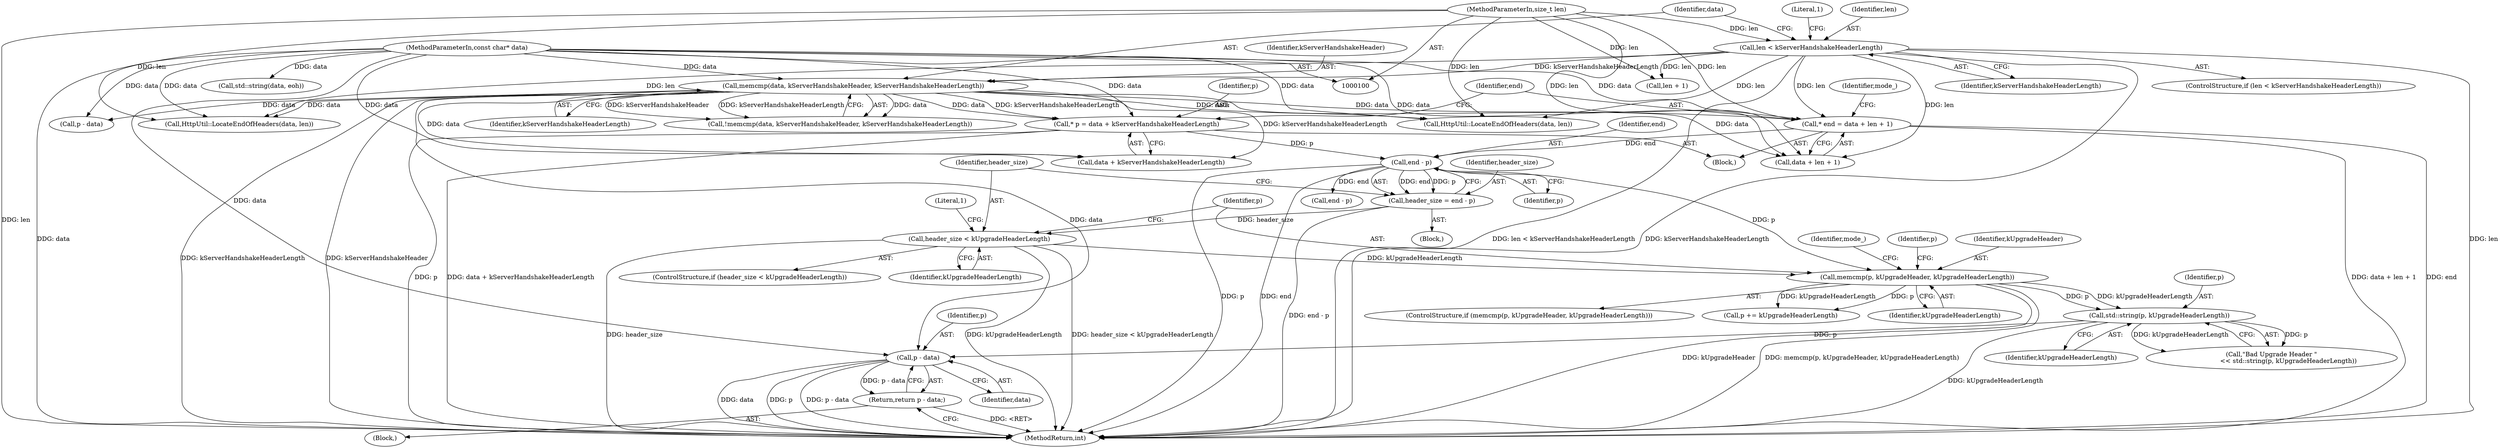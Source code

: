 digraph "1_Chrome_511d0a0a31a54e0cc0f15cb1b977dc9f9b20f0d3_4@pointer" {
"1000192" [label="(Call,p - data)"];
"1000188" [label="(Call,std::string(p, kUpgradeHeaderLength))"];
"1000175" [label="(Call,memcmp(p, kUpgradeHeader, kUpgradeHeaderLength))"];
"1000164" [label="(Call,end - p)"];
"1000149" [label="(Call,* end = data + len + 1)"];
"1000101" [label="(MethodParameterIn,const char* data)"];
"1000117" [label="(Call,memcmp(data, kServerHandshakeHeader, kServerHandshakeHeaderLength))"];
"1000108" [label="(Call,len < kServerHandshakeHeaderLength)"];
"1000102" [label="(MethodParameterIn,size_t len)"];
"1000143" [label="(Call,* p = data + kServerHandshakeHeaderLength)"];
"1000168" [label="(Call,header_size < kUpgradeHeaderLength)"];
"1000162" [label="(Call,header_size = end - p)"];
"1000191" [label="(Return,return p - data;)"];
"1000167" [label="(ControlStructure,if (header_size < kUpgradeHeaderLength))"];
"1000145" [label="(Call,data + kServerHandshakeHeaderLength)"];
"1000173" [label="(Literal,1)"];
"1000179" [label="(Block,)"];
"1000168" [label="(Call,header_size < kUpgradeHeaderLength)"];
"1000117" [label="(Call,memcmp(data, kServerHandshakeHeader, kServerHandshakeHeaderLength))"];
"1000169" [label="(Identifier,header_size)"];
"1000103" [label="(Block,)"];
"1000151" [label="(Call,data + len + 1)"];
"1000237" [label="(Call,HttpUtil::LocateEndOfHeaders(data, len))"];
"1000102" [label="(MethodParameterIn,size_t len)"];
"1000189" [label="(Identifier,p)"];
"1000143" [label="(Call,* p = data + kServerHandshakeHeaderLength)"];
"1000118" [label="(Identifier,data)"];
"1000175" [label="(Call,memcmp(p, kUpgradeHeader, kUpgradeHeaderLength))"];
"1000120" [label="(Identifier,kServerHandshakeHeaderLength)"];
"1000191" [label="(Return,return p - data;)"];
"1000150" [label="(Identifier,end)"];
"1000153" [label="(Call,len + 1)"];
"1000101" [label="(MethodParameterIn,const char* data)"];
"1000194" [label="(Identifier,data)"];
"1000174" [label="(ControlStructure,if (memcmp(p, kUpgradeHeader, kUpgradeHeaderLength)))"];
"1000163" [label="(Identifier,header_size)"];
"1000130" [label="(Call,HttpUtil::LocateEndOfHeaders(data, len))"];
"1000162" [label="(Call,header_size = end - p)"];
"1000190" [label="(Identifier,kUpgradeHeaderLength)"];
"1000195" [label="(Call,p += kUpgradeHeaderLength)"];
"1000160" [label="(Block,)"];
"1000176" [label="(Identifier,p)"];
"1000181" [label="(Identifier,mode_)"];
"1000165" [label="(Identifier,end)"];
"1000166" [label="(Identifier,p)"];
"1000188" [label="(Call,std::string(p, kUpgradeHeaderLength))"];
"1000259" [label="(Call,std::string(data, eoh))"];
"1000110" [label="(Identifier,kServerHandshakeHeaderLength)"];
"1000158" [label="(Identifier,mode_)"];
"1000196" [label="(Identifier,p)"];
"1000114" [label="(Literal,1)"];
"1000109" [label="(Identifier,len)"];
"1000200" [label="(Call,end - p)"];
"1000177" [label="(Identifier,kUpgradeHeader)"];
"1000192" [label="(Call,p - data)"];
"1000170" [label="(Identifier,kUpgradeHeaderLength)"];
"1000144" [label="(Identifier,p)"];
"1000228" [label="(Call,p - data)"];
"1000186" [label="(Call,\"Bad Upgrade Header \"\n                 << std::string(p, kUpgradeHeaderLength))"];
"1000164" [label="(Call,end - p)"];
"1000149" [label="(Call,* end = data + len + 1)"];
"1000119" [label="(Identifier,kServerHandshakeHeader)"];
"1000178" [label="(Identifier,kUpgradeHeaderLength)"];
"1000116" [label="(Call,!memcmp(data, kServerHandshakeHeader, kServerHandshakeHeaderLength))"];
"1000108" [label="(Call,len < kServerHandshakeHeaderLength)"];
"1000107" [label="(ControlStructure,if (len < kServerHandshakeHeaderLength))"];
"1000193" [label="(Identifier,p)"];
"1000288" [label="(MethodReturn,int)"];
"1000192" -> "1000191"  [label="AST: "];
"1000192" -> "1000194"  [label="CFG: "];
"1000193" -> "1000192"  [label="AST: "];
"1000194" -> "1000192"  [label="AST: "];
"1000191" -> "1000192"  [label="CFG: "];
"1000192" -> "1000288"  [label="DDG: data"];
"1000192" -> "1000288"  [label="DDG: p"];
"1000192" -> "1000288"  [label="DDG: p - data"];
"1000192" -> "1000191"  [label="DDG: p - data"];
"1000188" -> "1000192"  [label="DDG: p"];
"1000101" -> "1000192"  [label="DDG: data"];
"1000117" -> "1000192"  [label="DDG: data"];
"1000188" -> "1000186"  [label="AST: "];
"1000188" -> "1000190"  [label="CFG: "];
"1000189" -> "1000188"  [label="AST: "];
"1000190" -> "1000188"  [label="AST: "];
"1000186" -> "1000188"  [label="CFG: "];
"1000188" -> "1000288"  [label="DDG: kUpgradeHeaderLength"];
"1000188" -> "1000186"  [label="DDG: p"];
"1000188" -> "1000186"  [label="DDG: kUpgradeHeaderLength"];
"1000175" -> "1000188"  [label="DDG: p"];
"1000175" -> "1000188"  [label="DDG: kUpgradeHeaderLength"];
"1000175" -> "1000174"  [label="AST: "];
"1000175" -> "1000178"  [label="CFG: "];
"1000176" -> "1000175"  [label="AST: "];
"1000177" -> "1000175"  [label="AST: "];
"1000178" -> "1000175"  [label="AST: "];
"1000181" -> "1000175"  [label="CFG: "];
"1000196" -> "1000175"  [label="CFG: "];
"1000175" -> "1000288"  [label="DDG: kUpgradeHeader"];
"1000175" -> "1000288"  [label="DDG: memcmp(p, kUpgradeHeader, kUpgradeHeaderLength)"];
"1000164" -> "1000175"  [label="DDG: p"];
"1000168" -> "1000175"  [label="DDG: kUpgradeHeaderLength"];
"1000175" -> "1000195"  [label="DDG: kUpgradeHeaderLength"];
"1000175" -> "1000195"  [label="DDG: p"];
"1000164" -> "1000162"  [label="AST: "];
"1000164" -> "1000166"  [label="CFG: "];
"1000165" -> "1000164"  [label="AST: "];
"1000166" -> "1000164"  [label="AST: "];
"1000162" -> "1000164"  [label="CFG: "];
"1000164" -> "1000288"  [label="DDG: p"];
"1000164" -> "1000288"  [label="DDG: end"];
"1000164" -> "1000162"  [label="DDG: end"];
"1000164" -> "1000162"  [label="DDG: p"];
"1000149" -> "1000164"  [label="DDG: end"];
"1000143" -> "1000164"  [label="DDG: p"];
"1000164" -> "1000200"  [label="DDG: end"];
"1000149" -> "1000103"  [label="AST: "];
"1000149" -> "1000151"  [label="CFG: "];
"1000150" -> "1000149"  [label="AST: "];
"1000151" -> "1000149"  [label="AST: "];
"1000158" -> "1000149"  [label="CFG: "];
"1000149" -> "1000288"  [label="DDG: data + len + 1"];
"1000149" -> "1000288"  [label="DDG: end"];
"1000101" -> "1000149"  [label="DDG: data"];
"1000117" -> "1000149"  [label="DDG: data"];
"1000108" -> "1000149"  [label="DDG: len"];
"1000102" -> "1000149"  [label="DDG: len"];
"1000101" -> "1000100"  [label="AST: "];
"1000101" -> "1000288"  [label="DDG: data"];
"1000101" -> "1000117"  [label="DDG: data"];
"1000101" -> "1000130"  [label="DDG: data"];
"1000101" -> "1000143"  [label="DDG: data"];
"1000101" -> "1000145"  [label="DDG: data"];
"1000101" -> "1000151"  [label="DDG: data"];
"1000101" -> "1000228"  [label="DDG: data"];
"1000101" -> "1000237"  [label="DDG: data"];
"1000101" -> "1000259"  [label="DDG: data"];
"1000117" -> "1000116"  [label="AST: "];
"1000117" -> "1000120"  [label="CFG: "];
"1000118" -> "1000117"  [label="AST: "];
"1000119" -> "1000117"  [label="AST: "];
"1000120" -> "1000117"  [label="AST: "];
"1000116" -> "1000117"  [label="CFG: "];
"1000117" -> "1000288"  [label="DDG: kServerHandshakeHeaderLength"];
"1000117" -> "1000288"  [label="DDG: kServerHandshakeHeader"];
"1000117" -> "1000116"  [label="DDG: data"];
"1000117" -> "1000116"  [label="DDG: kServerHandshakeHeader"];
"1000117" -> "1000116"  [label="DDG: kServerHandshakeHeaderLength"];
"1000108" -> "1000117"  [label="DDG: kServerHandshakeHeaderLength"];
"1000117" -> "1000130"  [label="DDG: data"];
"1000117" -> "1000143"  [label="DDG: data"];
"1000117" -> "1000143"  [label="DDG: kServerHandshakeHeaderLength"];
"1000117" -> "1000145"  [label="DDG: data"];
"1000117" -> "1000145"  [label="DDG: kServerHandshakeHeaderLength"];
"1000117" -> "1000151"  [label="DDG: data"];
"1000117" -> "1000228"  [label="DDG: data"];
"1000117" -> "1000237"  [label="DDG: data"];
"1000108" -> "1000107"  [label="AST: "];
"1000108" -> "1000110"  [label="CFG: "];
"1000109" -> "1000108"  [label="AST: "];
"1000110" -> "1000108"  [label="AST: "];
"1000114" -> "1000108"  [label="CFG: "];
"1000118" -> "1000108"  [label="CFG: "];
"1000108" -> "1000288"  [label="DDG: len < kServerHandshakeHeaderLength"];
"1000108" -> "1000288"  [label="DDG: kServerHandshakeHeaderLength"];
"1000108" -> "1000288"  [label="DDG: len"];
"1000102" -> "1000108"  [label="DDG: len"];
"1000108" -> "1000130"  [label="DDG: len"];
"1000108" -> "1000151"  [label="DDG: len"];
"1000108" -> "1000153"  [label="DDG: len"];
"1000108" -> "1000237"  [label="DDG: len"];
"1000102" -> "1000100"  [label="AST: "];
"1000102" -> "1000288"  [label="DDG: len"];
"1000102" -> "1000130"  [label="DDG: len"];
"1000102" -> "1000151"  [label="DDG: len"];
"1000102" -> "1000153"  [label="DDG: len"];
"1000102" -> "1000237"  [label="DDG: len"];
"1000143" -> "1000103"  [label="AST: "];
"1000143" -> "1000145"  [label="CFG: "];
"1000144" -> "1000143"  [label="AST: "];
"1000145" -> "1000143"  [label="AST: "];
"1000150" -> "1000143"  [label="CFG: "];
"1000143" -> "1000288"  [label="DDG: p"];
"1000143" -> "1000288"  [label="DDG: data + kServerHandshakeHeaderLength"];
"1000168" -> "1000167"  [label="AST: "];
"1000168" -> "1000170"  [label="CFG: "];
"1000169" -> "1000168"  [label="AST: "];
"1000170" -> "1000168"  [label="AST: "];
"1000173" -> "1000168"  [label="CFG: "];
"1000176" -> "1000168"  [label="CFG: "];
"1000168" -> "1000288"  [label="DDG: header_size < kUpgradeHeaderLength"];
"1000168" -> "1000288"  [label="DDG: header_size"];
"1000168" -> "1000288"  [label="DDG: kUpgradeHeaderLength"];
"1000162" -> "1000168"  [label="DDG: header_size"];
"1000162" -> "1000160"  [label="AST: "];
"1000163" -> "1000162"  [label="AST: "];
"1000169" -> "1000162"  [label="CFG: "];
"1000162" -> "1000288"  [label="DDG: end - p"];
"1000191" -> "1000179"  [label="AST: "];
"1000288" -> "1000191"  [label="CFG: "];
"1000191" -> "1000288"  [label="DDG: <RET>"];
}
